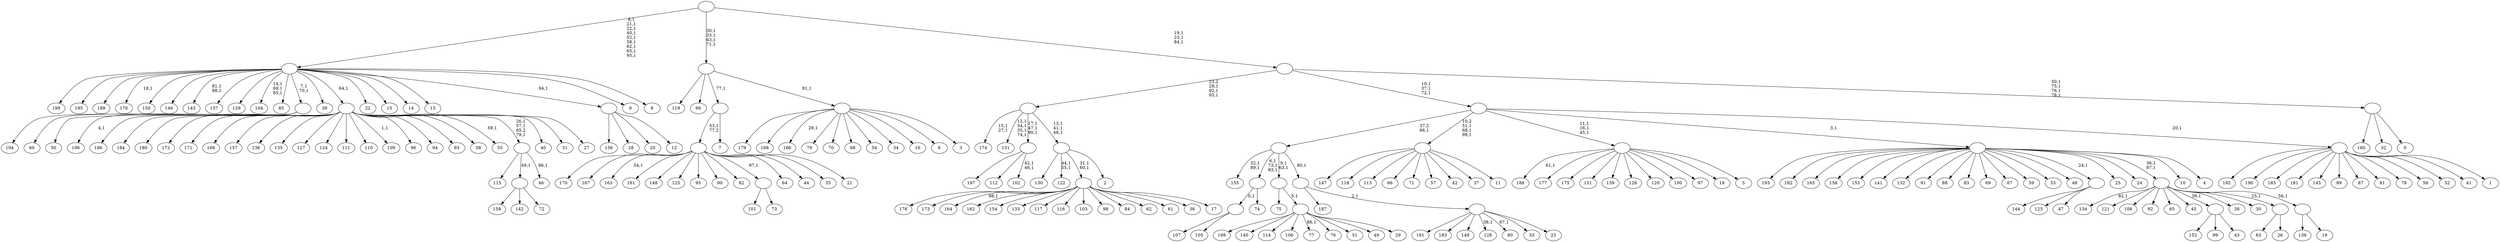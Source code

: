 digraph T {
	300 [label="199"]
	299 [label="198"]
	298 [label="197"]
	297 [label="196"]
	295 [label="195"]
	294 [label="194"]
	293 [label="193"]
	292 [label="192"]
	291 [label="191"]
	290 [label="190"]
	289 [label="189"]
	288 [label="188"]
	286 [label="187"]
	285 [label="186"]
	284 [label="185"]
	283 [label="184"]
	282 [label="183"]
	281 [label="182"]
	280 [label="181"]
	279 [label="180"]
	278 [label="179"]
	277 [label="178"]
	276 [label="177"]
	275 [label="176"]
	273 [label="175"]
	272 [label="174"]
	269 [label="173"]
	268 [label="172"]
	267 [label="171"]
	266 [label="170"]
	265 [label="169"]
	264 [label="168"]
	263 [label="167"]
	262 [label="166"]
	260 [label="165"]
	259 [label="164"]
	257 [label="163"]
	255 [label="162"]
	254 [label="161"]
	253 [label="160"]
	252 [label="159"]
	251 [label="158"]
	250 [label="157"]
	249 [label="156"]
	248 [label="155"]
	245 [label="154"]
	244 [label="153"]
	243 [label="152"]
	242 [label="151"]
	241 [label="150"]
	240 [label="149"]
	239 [label="148"]
	238 [label="147"]
	237 [label="146"]
	236 [label="145"]
	235 [label="144"]
	234 [label="143"]
	231 [label="142"]
	230 [label="141"]
	229 [label="140"]
	228 [label="139"]
	227 [label="138"]
	226 [label="137"]
	225 [label="136"]
	224 [label="135"]
	223 [label="134"]
	221 [label="133"]
	220 [label="132"]
	219 [label="131"]
	214 [label="130"]
	213 [label="129"]
	212 [label="128"]
	210 [label="127"]
	209 [label="126"]
	208 [label="125"]
	207 [label="124"]
	206 [label="123"]
	205 [label="122"]
	202 [label="121"]
	201 [label="120"]
	200 [label="119"]
	199 [label="118"]
	198 [label="117"]
	197 [label="116"]
	196 [label="115"]
	195 [label="114"]
	194 [label="113"]
	193 [label="112"]
	192 [label="111"]
	191 [label="110"]
	190 [label="109"]
	188 [label="108"]
	187 [label="107"]
	186 [label="106"]
	185 [label="105"]
	184 [label=""]
	183 [label="104"]
	179 [label="103"]
	178 [label="102"]
	175 [label=""]
	172 [label="101"]
	171 [label="100"]
	170 [label="99"]
	169 [label="98"]
	168 [label="97"]
	167 [label="96"]
	166 [label="95"]
	165 [label="94"]
	164 [label="93"]
	163 [label="92"]
	162 [label="91"]
	161 [label="90"]
	160 [label="89"]
	159 [label="88"]
	158 [label="87"]
	157 [label="86"]
	156 [label="85"]
	155 [label="84"]
	154 [label="83"]
	153 [label="82"]
	152 [label="81"]
	151 [label="80"]
	149 [label="79"]
	148 [label="78"]
	147 [label="77"]
	145 [label="76"]
	144 [label="75"]
	143 [label="74"]
	142 [label=""]
	139 [label="73"]
	138 [label=""]
	137 [label="72"]
	136 [label=""]
	135 [label="71"]
	134 [label="70"]
	133 [label="69"]
	132 [label="68"]
	131 [label="67"]
	130 [label="66"]
	129 [label="65"]
	128 [label="64"]
	127 [label="63"]
	126 [label="62"]
	125 [label="61"]
	124 [label="60"]
	123 [label="59"]
	122 [label="58"]
	121 [label="57"]
	120 [label="56"]
	119 [label="55"]
	117 [label="54"]
	116 [label="53"]
	115 [label="52"]
	114 [label="51"]
	113 [label="50"]
	112 [label=""]
	110 [label="49"]
	109 [label="48"]
	108 [label="47"]
	107 [label=""]
	106 [label="46"]
	104 [label=""]
	101 [label="45"]
	100 [label="44"]
	99 [label="43"]
	98 [label=""]
	97 [label="42"]
	96 [label="41"]
	95 [label="40"]
	94 [label="39"]
	93 [label="38"]
	92 [label="37"]
	91 [label="36"]
	90 [label="35"]
	89 [label="34"]
	88 [label="33"]
	87 [label="32"]
	86 [label="31"]
	85 [label="30"]
	84 [label="29"]
	83 [label=""]
	82 [label=""]
	80 [label="28"]
	79 [label="27"]
	78 [label=""]
	77 [label="26"]
	76 [label=""]
	75 [label="25"]
	74 [label="24"]
	73 [label="23"]
	72 [label=""]
	71 [label=""]
	70 [label=""]
	69 [label="22"]
	68 [label="21"]
	67 [label=""]
	66 [label="20"]
	65 [label="19"]
	64 [label=""]
	63 [label=""]
	61 [label="18"]
	60 [label="17"]
	59 [label=""]
	57 [label="16"]
	56 [label="15"]
	55 [label="14"]
	54 [label="13"]
	53 [label="12"]
	52 [label=""]
	51 [label="11"]
	50 [label=""]
	47 [label="10"]
	46 [label="9"]
	45 [label="8"]
	44 [label=""]
	35 [label="7"]
	34 [label=""]
	33 [label="6"]
	32 [label="5"]
	31 [label=""]
	28 [label="4"]
	27 [label=""]
	26 [label="3"]
	25 [label=""]
	24 [label=""]
	20 [label="2"]
	19 [label=""]
	16 [label=""]
	13 [label="1"]
	12 [label=""]
	11 [label=""]
	8 [label="0"]
	7 [label=""]
	3 [label=""]
	0 [label=""]
	184 -> 187 [label=""]
	184 -> 185 [label=""]
	175 -> 178 [label="42,1\n46,1"]
	175 -> 298 [label=""]
	175 -> 193 [label=""]
	142 -> 184 [label="0,1"]
	142 -> 143 [label=""]
	138 -> 172 [label=""]
	138 -> 139 [label=""]
	136 -> 252 [label=""]
	136 -> 231 [label=""]
	136 -> 137 [label=""]
	112 -> 294 [label=""]
	112 -> 124 [label=""]
	112 -> 113 [label=""]
	107 -> 235 [label=""]
	107 -> 206 [label=""]
	107 -> 108 [label=""]
	104 -> 106 [label="96,1"]
	104 -> 196 [label=""]
	104 -> 136 [label="49,1"]
	98 -> 243 [label=""]
	98 -> 170 [label=""]
	98 -> 99 [label=""]
	83 -> 147 [label="86,1"]
	83 -> 299 [label=""]
	83 -> 229 [label=""]
	83 -> 195 [label=""]
	83 -> 186 [label=""]
	83 -> 145 [label=""]
	83 -> 114 [label=""]
	83 -> 110 [label=""]
	83 -> 84 [label=""]
	82 -> 144 [label=""]
	82 -> 83 [label="5,1"]
	78 -> 104 [label="26,1\n57,1\n65,2\n79,1"]
	78 -> 119 [label="59,1"]
	78 -> 190 [label="1,1"]
	78 -> 297 [label="4,1"]
	78 -> 285 [label=""]
	78 -> 283 [label=""]
	78 -> 279 [label=""]
	78 -> 268 [label=""]
	78 -> 267 [label=""]
	78 -> 265 [label=""]
	78 -> 250 [label=""]
	78 -> 225 [label=""]
	78 -> 224 [label=""]
	78 -> 210 [label=""]
	78 -> 207 [label=""]
	78 -> 192 [label=""]
	78 -> 191 [label=""]
	78 -> 167 [label=""]
	78 -> 165 [label=""]
	78 -> 164 [label=""]
	78 -> 122 [label=""]
	78 -> 95 [label=""]
	78 -> 86 [label=""]
	78 -> 79 [label=""]
	76 -> 127 [label=""]
	76 -> 77 [label=""]
	72 -> 151 [label="67,1"]
	72 -> 212 [label="38,1"]
	72 -> 291 [label=""]
	72 -> 282 [label=""]
	72 -> 240 [label=""]
	72 -> 88 [label=""]
	72 -> 73 [label=""]
	71 -> 286 [label=""]
	71 -> 72 [label="2,1"]
	70 -> 82 [label="9,1\n63,1"]
	70 -> 142 [label="6,1\n73,1\n83,1"]
	70 -> 248 [label="32,1\n89,1"]
	70 -> 71 [label="80,1"]
	67 -> 257 [label="54,1"]
	67 -> 266 [label=""]
	67 -> 263 [label=""]
	67 -> 254 [label=""]
	67 -> 239 [label=""]
	67 -> 208 [label=""]
	67 -> 166 [label=""]
	67 -> 161 [label=""]
	67 -> 153 [label=""]
	67 -> 138 [label="97,1"]
	67 -> 128 [label=""]
	67 -> 100 [label=""]
	67 -> 90 [label=""]
	67 -> 68 [label=""]
	64 -> 227 [label=""]
	64 -> 65 [label=""]
	63 -> 223 [label="82,1"]
	63 -> 202 [label=""]
	63 -> 188 [label=""]
	63 -> 163 [label=""]
	63 -> 129 [label=""]
	63 -> 101 [label=""]
	63 -> 98 [label="39,1"]
	63 -> 93 [label=""]
	63 -> 85 [label=""]
	63 -> 76 [label="25,1"]
	63 -> 64 [label="56,1"]
	59 -> 259 [label="98,1"]
	59 -> 277 [label=""]
	59 -> 269 [label=""]
	59 -> 255 [label=""]
	59 -> 245 [label=""]
	59 -> 221 [label=""]
	59 -> 198 [label=""]
	59 -> 197 [label=""]
	59 -> 179 [label=""]
	59 -> 169 [label=""]
	59 -> 155 [label=""]
	59 -> 126 [label=""]
	59 -> 125 [label=""]
	59 -> 91 [label=""]
	59 -> 60 [label=""]
	52 -> 249 [label=""]
	52 -> 80 [label=""]
	52 -> 66 [label=""]
	52 -> 53 [label=""]
	50 -> 238 [label=""]
	50 -> 199 [label=""]
	50 -> 194 [label=""]
	50 -> 157 [label=""]
	50 -> 135 [label=""]
	50 -> 121 [label=""]
	50 -> 97 [label=""]
	50 -> 92 [label=""]
	50 -> 51 [label=""]
	44 -> 112 [label="7,1\n70,1"]
	44 -> 183 [label="14,1\n69,1\n85,1"]
	44 -> 234 [label="81,1\n88,1"]
	44 -> 275 [label="18,1"]
	44 -> 300 [label=""]
	44 -> 295 [label=""]
	44 -> 289 [label=""]
	44 -> 241 [label=""]
	44 -> 237 [label=""]
	44 -> 226 [label=""]
	44 -> 213 [label=""]
	44 -> 156 [label=""]
	44 -> 94 [label=""]
	44 -> 78 [label="64,1"]
	44 -> 69 [label=""]
	44 -> 56 [label=""]
	44 -> 55 [label=""]
	44 -> 54 [label=""]
	44 -> 52 [label="94,1"]
	44 -> 46 [label=""]
	44 -> 45 [label=""]
	34 -> 67 [label="53,1\n77,2"]
	34 -> 35 [label=""]
	31 -> 288 [label="61,1"]
	31 -> 276 [label=""]
	31 -> 273 [label=""]
	31 -> 242 [label=""]
	31 -> 228 [label=""]
	31 -> 209 [label=""]
	31 -> 201 [label=""]
	31 -> 171 [label=""]
	31 -> 168 [label=""]
	31 -> 61 [label=""]
	31 -> 32 [label=""]
	27 -> 63 [label="36,1\n87,1"]
	27 -> 293 [label=""]
	27 -> 281 [label=""]
	27 -> 260 [label=""]
	27 -> 251 [label=""]
	27 -> 244 [label=""]
	27 -> 230 [label=""]
	27 -> 220 [label=""]
	27 -> 162 [label=""]
	27 -> 159 [label=""]
	27 -> 154 [label=""]
	27 -> 133 [label=""]
	27 -> 131 [label=""]
	27 -> 123 [label=""]
	27 -> 116 [label=""]
	27 -> 109 [label=""]
	27 -> 107 [label="24,1"]
	27 -> 75 [label=""]
	27 -> 74 [label=""]
	27 -> 47 [label=""]
	27 -> 28 [label=""]
	25 -> 262 [label="29,1"]
	25 -> 278 [label=""]
	25 -> 264 [label=""]
	25 -> 149 [label=""]
	25 -> 134 [label=""]
	25 -> 132 [label=""]
	25 -> 117 [label=""]
	25 -> 89 [label=""]
	25 -> 57 [label=""]
	25 -> 33 [label=""]
	25 -> 26 [label=""]
	24 -> 200 [label=""]
	24 -> 130 [label=""]
	24 -> 34 [label="77,1"]
	24 -> 25 [label="91,1"]
	19 -> 59 [label="31,1\n60,1"]
	19 -> 205 [label="44,1\n55,1"]
	19 -> 214 [label=""]
	19 -> 20 [label=""]
	16 -> 19 [label="13,1\n41,1\n48,1"]
	16 -> 175 [label="17,1\n47,1\n90,1"]
	16 -> 219 [label="12,1\n34,1\n35,1\n74,1"]
	16 -> 272 [label="15,1\n27,1"]
	12 -> 292 [label=""]
	12 -> 290 [label=""]
	12 -> 284 [label=""]
	12 -> 280 [label=""]
	12 -> 236 [label=""]
	12 -> 160 [label=""]
	12 -> 158 [label=""]
	12 -> 152 [label=""]
	12 -> 148 [label=""]
	12 -> 120 [label=""]
	12 -> 115 [label=""]
	12 -> 96 [label=""]
	12 -> 13 [label=""]
	11 -> 31 [label="11,1\n16,1\n45,1"]
	11 -> 50 [label="10,2\n51,1\n68,1\n99,1"]
	11 -> 70 [label="37,2\n66,1"]
	11 -> 27 [label="3,1"]
	11 -> 12 [label="20,1"]
	7 -> 253 [label=""]
	7 -> 87 [label=""]
	7 -> 8 [label=""]
	3 -> 7 [label="50,1\n75,1\n76,1\n78,1"]
	3 -> 11 [label="10,1\n37,1\n72,1"]
	3 -> 16 [label="23,2\n28,1\n92,1\n93,1"]
	0 -> 3 [label="19,1\n23,1\n84,1"]
	0 -> 24 [label="30,1\n33,1\n43,1\n71,1"]
	0 -> 44 [label="8,1\n21,1\n22,1\n40,1\n52,1\n58,1\n62,1\n65,1\n95,1"]
}
